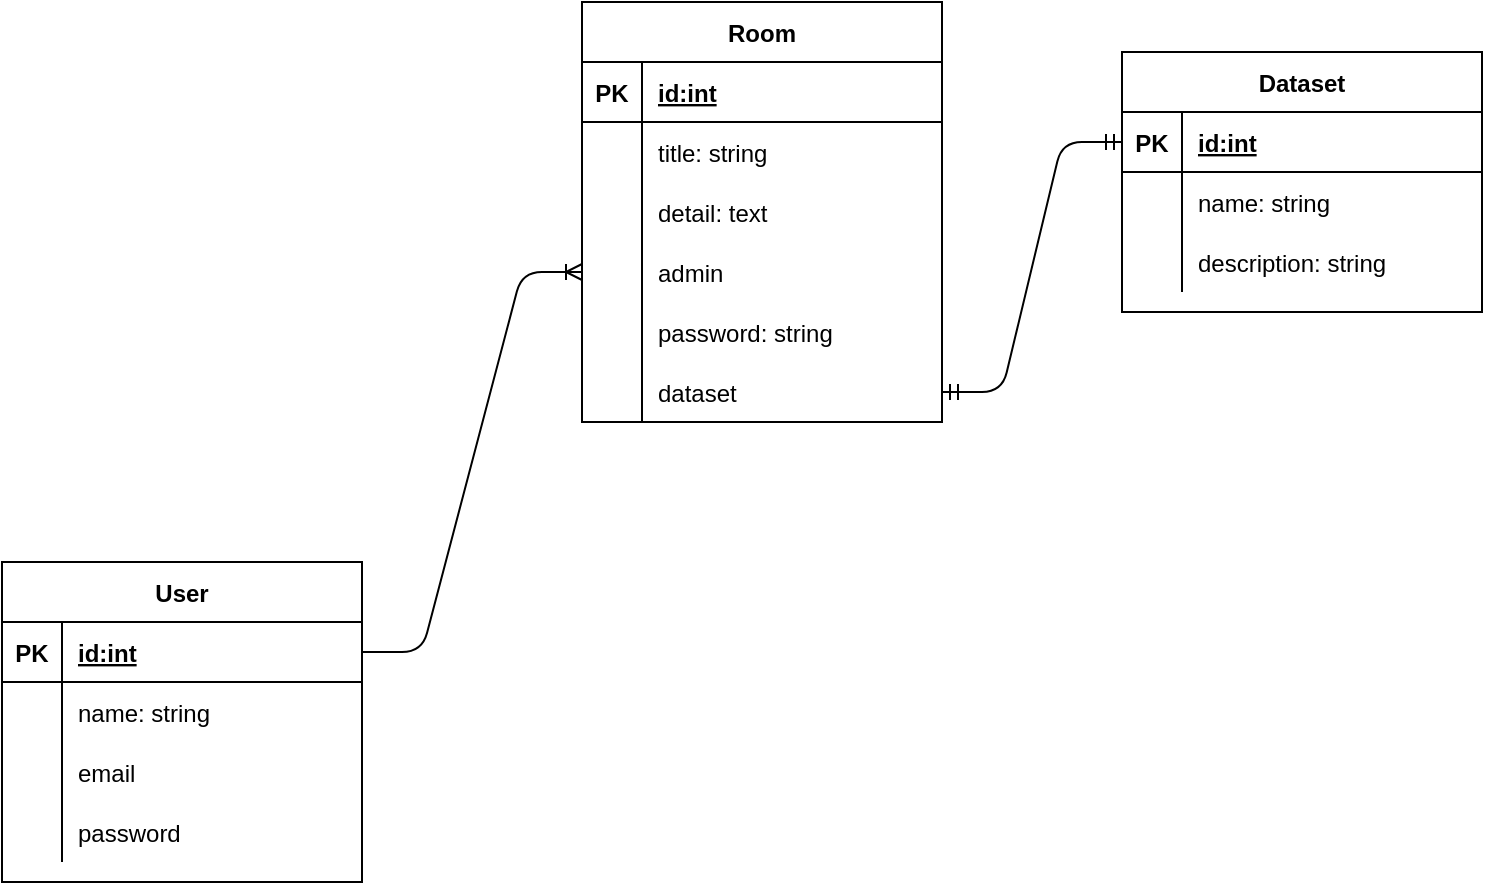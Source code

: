 <mxfile version="13.7.5" type="device"><diagram id="zeBgceT0ABSsGtPn0Ywt" name="Page-1"><mxGraphModel dx="1221" dy="587" grid="1" gridSize="10" guides="1" tooltips="1" connect="1" arrows="1" fold="1" page="1" pageScale="1" pageWidth="827" pageHeight="1169" math="0" shadow="0"><root><mxCell id="0"/><mxCell id="1" parent="0"/><mxCell id="rpXapCNl6Gv3MuigY8RD-19" value="User" style="shape=table;startSize=30;container=1;collapsible=1;childLayout=tableLayout;fixedRows=1;rowLines=0;fontStyle=1;align=center;resizeLast=1;" vertex="1" parent="1"><mxGeometry x="50" y="310" width="180" height="160" as="geometry"/></mxCell><mxCell id="rpXapCNl6Gv3MuigY8RD-20" value="" style="shape=partialRectangle;collapsible=0;dropTarget=0;pointerEvents=0;fillColor=none;top=0;left=0;bottom=1;right=0;points=[[0,0.5],[1,0.5]];portConstraint=eastwest;" vertex="1" parent="rpXapCNl6Gv3MuigY8RD-19"><mxGeometry y="30" width="180" height="30" as="geometry"/></mxCell><mxCell id="rpXapCNl6Gv3MuigY8RD-21" value="PK" style="shape=partialRectangle;connectable=0;fillColor=none;top=0;left=0;bottom=0;right=0;fontStyle=1;overflow=hidden;" vertex="1" parent="rpXapCNl6Gv3MuigY8RD-20"><mxGeometry width="30" height="30" as="geometry"/></mxCell><mxCell id="rpXapCNl6Gv3MuigY8RD-22" value="id:int" style="shape=partialRectangle;connectable=0;fillColor=none;top=0;left=0;bottom=0;right=0;align=left;spacingLeft=6;fontStyle=5;overflow=hidden;" vertex="1" parent="rpXapCNl6Gv3MuigY8RD-20"><mxGeometry x="30" width="150" height="30" as="geometry"/></mxCell><mxCell id="rpXapCNl6Gv3MuigY8RD-23" value="" style="shape=partialRectangle;collapsible=0;dropTarget=0;pointerEvents=0;fillColor=none;top=0;left=0;bottom=0;right=0;points=[[0,0.5],[1,0.5]];portConstraint=eastwest;" vertex="1" parent="rpXapCNl6Gv3MuigY8RD-19"><mxGeometry y="60" width="180" height="30" as="geometry"/></mxCell><mxCell id="rpXapCNl6Gv3MuigY8RD-24" value="" style="shape=partialRectangle;connectable=0;fillColor=none;top=0;left=0;bottom=0;right=0;editable=1;overflow=hidden;" vertex="1" parent="rpXapCNl6Gv3MuigY8RD-23"><mxGeometry width="30" height="30" as="geometry"/></mxCell><mxCell id="rpXapCNl6Gv3MuigY8RD-25" value="name: string" style="shape=partialRectangle;connectable=0;fillColor=none;top=0;left=0;bottom=0;right=0;align=left;spacingLeft=6;overflow=hidden;" vertex="1" parent="rpXapCNl6Gv3MuigY8RD-23"><mxGeometry x="30" width="150" height="30" as="geometry"/></mxCell><mxCell id="rpXapCNl6Gv3MuigY8RD-26" value="" style="shape=partialRectangle;collapsible=0;dropTarget=0;pointerEvents=0;fillColor=none;top=0;left=0;bottom=0;right=0;points=[[0,0.5],[1,0.5]];portConstraint=eastwest;" vertex="1" parent="rpXapCNl6Gv3MuigY8RD-19"><mxGeometry y="90" width="180" height="30" as="geometry"/></mxCell><mxCell id="rpXapCNl6Gv3MuigY8RD-27" value="" style="shape=partialRectangle;connectable=0;fillColor=none;top=0;left=0;bottom=0;right=0;editable=1;overflow=hidden;" vertex="1" parent="rpXapCNl6Gv3MuigY8RD-26"><mxGeometry width="30" height="30" as="geometry"/></mxCell><mxCell id="rpXapCNl6Gv3MuigY8RD-28" value="email" style="shape=partialRectangle;connectable=0;fillColor=none;top=0;left=0;bottom=0;right=0;align=left;spacingLeft=6;overflow=hidden;" vertex="1" parent="rpXapCNl6Gv3MuigY8RD-26"><mxGeometry x="30" width="150" height="30" as="geometry"/></mxCell><mxCell id="rpXapCNl6Gv3MuigY8RD-29" value="" style="shape=partialRectangle;collapsible=0;dropTarget=0;pointerEvents=0;fillColor=none;top=0;left=0;bottom=0;right=0;points=[[0,0.5],[1,0.5]];portConstraint=eastwest;" vertex="1" parent="rpXapCNl6Gv3MuigY8RD-19"><mxGeometry y="120" width="180" height="30" as="geometry"/></mxCell><mxCell id="rpXapCNl6Gv3MuigY8RD-30" value="" style="shape=partialRectangle;connectable=0;fillColor=none;top=0;left=0;bottom=0;right=0;editable=1;overflow=hidden;" vertex="1" parent="rpXapCNl6Gv3MuigY8RD-29"><mxGeometry width="30" height="30" as="geometry"/></mxCell><mxCell id="rpXapCNl6Gv3MuigY8RD-31" value="password" style="shape=partialRectangle;connectable=0;fillColor=none;top=0;left=0;bottom=0;right=0;align=left;spacingLeft=6;overflow=hidden;" vertex="1" parent="rpXapCNl6Gv3MuigY8RD-29"><mxGeometry x="30" width="150" height="30" as="geometry"/></mxCell><mxCell id="rpXapCNl6Gv3MuigY8RD-6" value="Dataset" style="shape=table;startSize=30;container=1;collapsible=1;childLayout=tableLayout;fixedRows=1;rowLines=0;fontStyle=1;align=center;resizeLast=1;" vertex="1" parent="1"><mxGeometry x="610" y="55" width="180" height="130" as="geometry"/></mxCell><mxCell id="rpXapCNl6Gv3MuigY8RD-7" value="" style="shape=partialRectangle;collapsible=0;dropTarget=0;pointerEvents=0;fillColor=none;top=0;left=0;bottom=1;right=0;points=[[0,0.5],[1,0.5]];portConstraint=eastwest;" vertex="1" parent="rpXapCNl6Gv3MuigY8RD-6"><mxGeometry y="30" width="180" height="30" as="geometry"/></mxCell><mxCell id="rpXapCNl6Gv3MuigY8RD-8" value="PK" style="shape=partialRectangle;connectable=0;fillColor=none;top=0;left=0;bottom=0;right=0;fontStyle=1;overflow=hidden;" vertex="1" parent="rpXapCNl6Gv3MuigY8RD-7"><mxGeometry width="30" height="30" as="geometry"/></mxCell><mxCell id="rpXapCNl6Gv3MuigY8RD-9" value="id:int" style="shape=partialRectangle;connectable=0;fillColor=none;top=0;left=0;bottom=0;right=0;align=left;spacingLeft=6;fontStyle=5;overflow=hidden;" vertex="1" parent="rpXapCNl6Gv3MuigY8RD-7"><mxGeometry x="30" width="150" height="30" as="geometry"/></mxCell><mxCell id="rpXapCNl6Gv3MuigY8RD-10" value="" style="shape=partialRectangle;collapsible=0;dropTarget=0;pointerEvents=0;fillColor=none;top=0;left=0;bottom=0;right=0;points=[[0,0.5],[1,0.5]];portConstraint=eastwest;" vertex="1" parent="rpXapCNl6Gv3MuigY8RD-6"><mxGeometry y="60" width="180" height="30" as="geometry"/></mxCell><mxCell id="rpXapCNl6Gv3MuigY8RD-11" value="" style="shape=partialRectangle;connectable=0;fillColor=none;top=0;left=0;bottom=0;right=0;editable=1;overflow=hidden;" vertex="1" parent="rpXapCNl6Gv3MuigY8RD-10"><mxGeometry width="30" height="30" as="geometry"/></mxCell><mxCell id="rpXapCNl6Gv3MuigY8RD-12" value="name: string" style="shape=partialRectangle;connectable=0;fillColor=none;top=0;left=0;bottom=0;right=0;align=left;spacingLeft=6;overflow=hidden;" vertex="1" parent="rpXapCNl6Gv3MuigY8RD-10"><mxGeometry x="30" width="150" height="30" as="geometry"/></mxCell><mxCell id="rpXapCNl6Gv3MuigY8RD-13" value="" style="shape=partialRectangle;collapsible=0;dropTarget=0;pointerEvents=0;fillColor=none;top=0;left=0;bottom=0;right=0;points=[[0,0.5],[1,0.5]];portConstraint=eastwest;" vertex="1" parent="rpXapCNl6Gv3MuigY8RD-6"><mxGeometry y="90" width="180" height="30" as="geometry"/></mxCell><mxCell id="rpXapCNl6Gv3MuigY8RD-14" value="" style="shape=partialRectangle;connectable=0;fillColor=none;top=0;left=0;bottom=0;right=0;editable=1;overflow=hidden;" vertex="1" parent="rpXapCNl6Gv3MuigY8RD-13"><mxGeometry width="30" height="30" as="geometry"/></mxCell><mxCell id="rpXapCNl6Gv3MuigY8RD-15" value="description: string" style="shape=partialRectangle;connectable=0;fillColor=none;top=0;left=0;bottom=0;right=0;align=left;spacingLeft=6;overflow=hidden;" vertex="1" parent="rpXapCNl6Gv3MuigY8RD-13"><mxGeometry x="30" width="150" height="30" as="geometry"/></mxCell><mxCell id="rpXapCNl6Gv3MuigY8RD-79" value="" style="edgeStyle=entityRelationEdgeStyle;fontSize=12;html=1;endArrow=ERmandOne;startArrow=ERmandOne;entryX=0;entryY=0.5;entryDx=0;entryDy=0;exitX=1;exitY=0.5;exitDx=0;exitDy=0;" edge="1" parent="1" source="rpXapCNl6Gv3MuigY8RD-75" target="rpXapCNl6Gv3MuigY8RD-7"><mxGeometry width="100" height="100" relative="1" as="geometry"><mxPoint x="370" y="280" as="sourcePoint"/><mxPoint x="470" y="180" as="targetPoint"/></mxGeometry></mxCell><mxCell id="rpXapCNl6Gv3MuigY8RD-80" value="" style="edgeStyle=entityRelationEdgeStyle;fontSize=12;html=1;endArrow=ERoneToMany;exitX=1;exitY=0.5;exitDx=0;exitDy=0;entryX=0;entryY=0.5;entryDx=0;entryDy=0;" edge="1" parent="1" source="rpXapCNl6Gv3MuigY8RD-20" target="rpXapCNl6Gv3MuigY8RD-42"><mxGeometry width="100" height="100" relative="1" as="geometry"><mxPoint x="370" y="280" as="sourcePoint"/><mxPoint x="470" y="180" as="targetPoint"/></mxGeometry></mxCell><mxCell id="rpXapCNl6Gv3MuigY8RD-32" value="Room" style="shape=table;startSize=30;container=1;collapsible=1;childLayout=tableLayout;fixedRows=1;rowLines=0;fontStyle=1;align=center;resizeLast=1;" vertex="1" parent="1"><mxGeometry x="340" y="30" width="180" height="210" as="geometry"/></mxCell><mxCell id="rpXapCNl6Gv3MuigY8RD-33" value="" style="shape=partialRectangle;collapsible=0;dropTarget=0;pointerEvents=0;fillColor=none;top=0;left=0;bottom=1;right=0;points=[[0,0.5],[1,0.5]];portConstraint=eastwest;" vertex="1" parent="rpXapCNl6Gv3MuigY8RD-32"><mxGeometry y="30" width="180" height="30" as="geometry"/></mxCell><mxCell id="rpXapCNl6Gv3MuigY8RD-34" value="PK" style="shape=partialRectangle;connectable=0;fillColor=none;top=0;left=0;bottom=0;right=0;fontStyle=1;overflow=hidden;" vertex="1" parent="rpXapCNl6Gv3MuigY8RD-33"><mxGeometry width="30" height="30" as="geometry"/></mxCell><mxCell id="rpXapCNl6Gv3MuigY8RD-35" value="id:int" style="shape=partialRectangle;connectable=0;fillColor=none;top=0;left=0;bottom=0;right=0;align=left;spacingLeft=6;fontStyle=5;overflow=hidden;" vertex="1" parent="rpXapCNl6Gv3MuigY8RD-33"><mxGeometry x="30" width="150" height="30" as="geometry"/></mxCell><mxCell id="rpXapCNl6Gv3MuigY8RD-36" value="" style="shape=partialRectangle;collapsible=0;dropTarget=0;pointerEvents=0;fillColor=none;top=0;left=0;bottom=0;right=0;points=[[0,0.5],[1,0.5]];portConstraint=eastwest;" vertex="1" parent="rpXapCNl6Gv3MuigY8RD-32"><mxGeometry y="60" width="180" height="30" as="geometry"/></mxCell><mxCell id="rpXapCNl6Gv3MuigY8RD-37" value="" style="shape=partialRectangle;connectable=0;fillColor=none;top=0;left=0;bottom=0;right=0;editable=1;overflow=hidden;" vertex="1" parent="rpXapCNl6Gv3MuigY8RD-36"><mxGeometry width="30" height="30" as="geometry"/></mxCell><mxCell id="rpXapCNl6Gv3MuigY8RD-38" value="title: string" style="shape=partialRectangle;connectable=0;fillColor=none;top=0;left=0;bottom=0;right=0;align=left;spacingLeft=6;overflow=hidden;" vertex="1" parent="rpXapCNl6Gv3MuigY8RD-36"><mxGeometry x="30" width="150" height="30" as="geometry"/></mxCell><mxCell id="rpXapCNl6Gv3MuigY8RD-39" value="" style="shape=partialRectangle;collapsible=0;dropTarget=0;pointerEvents=0;fillColor=none;top=0;left=0;bottom=0;right=0;points=[[0,0.5],[1,0.5]];portConstraint=eastwest;" vertex="1" parent="rpXapCNl6Gv3MuigY8RD-32"><mxGeometry y="90" width="180" height="30" as="geometry"/></mxCell><mxCell id="rpXapCNl6Gv3MuigY8RD-40" value="" style="shape=partialRectangle;connectable=0;fillColor=none;top=0;left=0;bottom=0;right=0;editable=1;overflow=hidden;" vertex="1" parent="rpXapCNl6Gv3MuigY8RD-39"><mxGeometry width="30" height="30" as="geometry"/></mxCell><mxCell id="rpXapCNl6Gv3MuigY8RD-41" value="detail: text" style="shape=partialRectangle;connectable=0;fillColor=none;top=0;left=0;bottom=0;right=0;align=left;spacingLeft=6;overflow=hidden;" vertex="1" parent="rpXapCNl6Gv3MuigY8RD-39"><mxGeometry x="30" width="150" height="30" as="geometry"/></mxCell><mxCell id="rpXapCNl6Gv3MuigY8RD-42" value="" style="shape=partialRectangle;collapsible=0;dropTarget=0;pointerEvents=0;fillColor=none;top=0;left=0;bottom=0;right=0;points=[[0,0.5],[1,0.5]];portConstraint=eastwest;" vertex="1" parent="rpXapCNl6Gv3MuigY8RD-32"><mxGeometry y="120" width="180" height="30" as="geometry"/></mxCell><mxCell id="rpXapCNl6Gv3MuigY8RD-43" value="" style="shape=partialRectangle;connectable=0;fillColor=none;top=0;left=0;bottom=0;right=0;editable=1;overflow=hidden;" vertex="1" parent="rpXapCNl6Gv3MuigY8RD-42"><mxGeometry width="30" height="30" as="geometry"/></mxCell><mxCell id="rpXapCNl6Gv3MuigY8RD-44" value="admin" style="shape=partialRectangle;connectable=0;fillColor=none;top=0;left=0;bottom=0;right=0;align=left;spacingLeft=6;overflow=hidden;" vertex="1" parent="rpXapCNl6Gv3MuigY8RD-42"><mxGeometry x="30" width="150" height="30" as="geometry"/></mxCell><mxCell id="rpXapCNl6Gv3MuigY8RD-72" style="shape=partialRectangle;collapsible=0;dropTarget=0;pointerEvents=0;fillColor=none;top=0;left=0;bottom=0;right=0;points=[[0,0.5],[1,0.5]];portConstraint=eastwest;" vertex="1" parent="rpXapCNl6Gv3MuigY8RD-32"><mxGeometry y="150" width="180" height="30" as="geometry"/></mxCell><mxCell id="rpXapCNl6Gv3MuigY8RD-73" value="" style="shape=partialRectangle;connectable=0;fillColor=none;top=0;left=0;bottom=0;right=0;editable=1;overflow=hidden;" vertex="1" parent="rpXapCNl6Gv3MuigY8RD-72"><mxGeometry width="30" height="30" as="geometry"/></mxCell><mxCell id="rpXapCNl6Gv3MuigY8RD-74" value="password: string" style="shape=partialRectangle;connectable=0;fillColor=none;top=0;left=0;bottom=0;right=0;align=left;spacingLeft=6;overflow=hidden;" vertex="1" parent="rpXapCNl6Gv3MuigY8RD-72"><mxGeometry x="30" width="150" height="30" as="geometry"/></mxCell><mxCell id="rpXapCNl6Gv3MuigY8RD-75" style="shape=partialRectangle;collapsible=0;dropTarget=0;pointerEvents=0;fillColor=none;top=0;left=0;bottom=0;right=0;points=[[0,0.5],[1,0.5]];portConstraint=eastwest;" vertex="1" parent="rpXapCNl6Gv3MuigY8RD-32"><mxGeometry y="180" width="180" height="30" as="geometry"/></mxCell><mxCell id="rpXapCNl6Gv3MuigY8RD-76" style="shape=partialRectangle;connectable=0;fillColor=none;top=0;left=0;bottom=0;right=0;editable=1;overflow=hidden;" vertex="1" parent="rpXapCNl6Gv3MuigY8RD-75"><mxGeometry width="30" height="30" as="geometry"/></mxCell><mxCell id="rpXapCNl6Gv3MuigY8RD-77" value="dataset" style="shape=partialRectangle;connectable=0;fillColor=none;top=0;left=0;bottom=0;right=0;align=left;spacingLeft=6;overflow=hidden;" vertex="1" parent="rpXapCNl6Gv3MuigY8RD-75"><mxGeometry x="30" width="150" height="30" as="geometry"/></mxCell></root></mxGraphModel></diagram></mxfile>